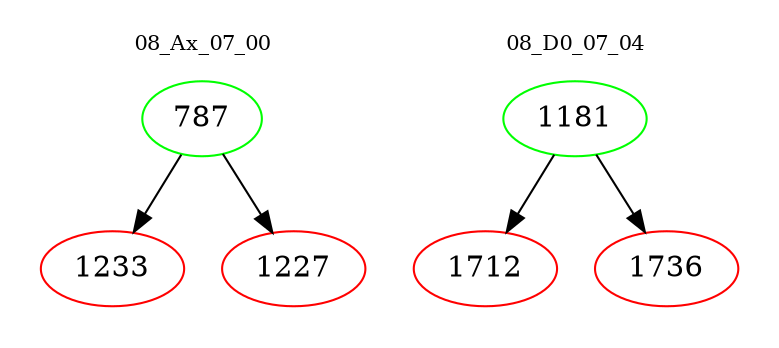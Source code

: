 digraph{
subgraph cluster_0 {
color = white
label = "08_Ax_07_00";
fontsize=10;
T0_787 [label="787", color="green"]
T0_787 -> T0_1233 [color="black"]
T0_1233 [label="1233", color="red"]
T0_787 -> T0_1227 [color="black"]
T0_1227 [label="1227", color="red"]
}
subgraph cluster_1 {
color = white
label = "08_D0_07_04";
fontsize=10;
T1_1181 [label="1181", color="green"]
T1_1181 -> T1_1712 [color="black"]
T1_1712 [label="1712", color="red"]
T1_1181 -> T1_1736 [color="black"]
T1_1736 [label="1736", color="red"]
}
}

